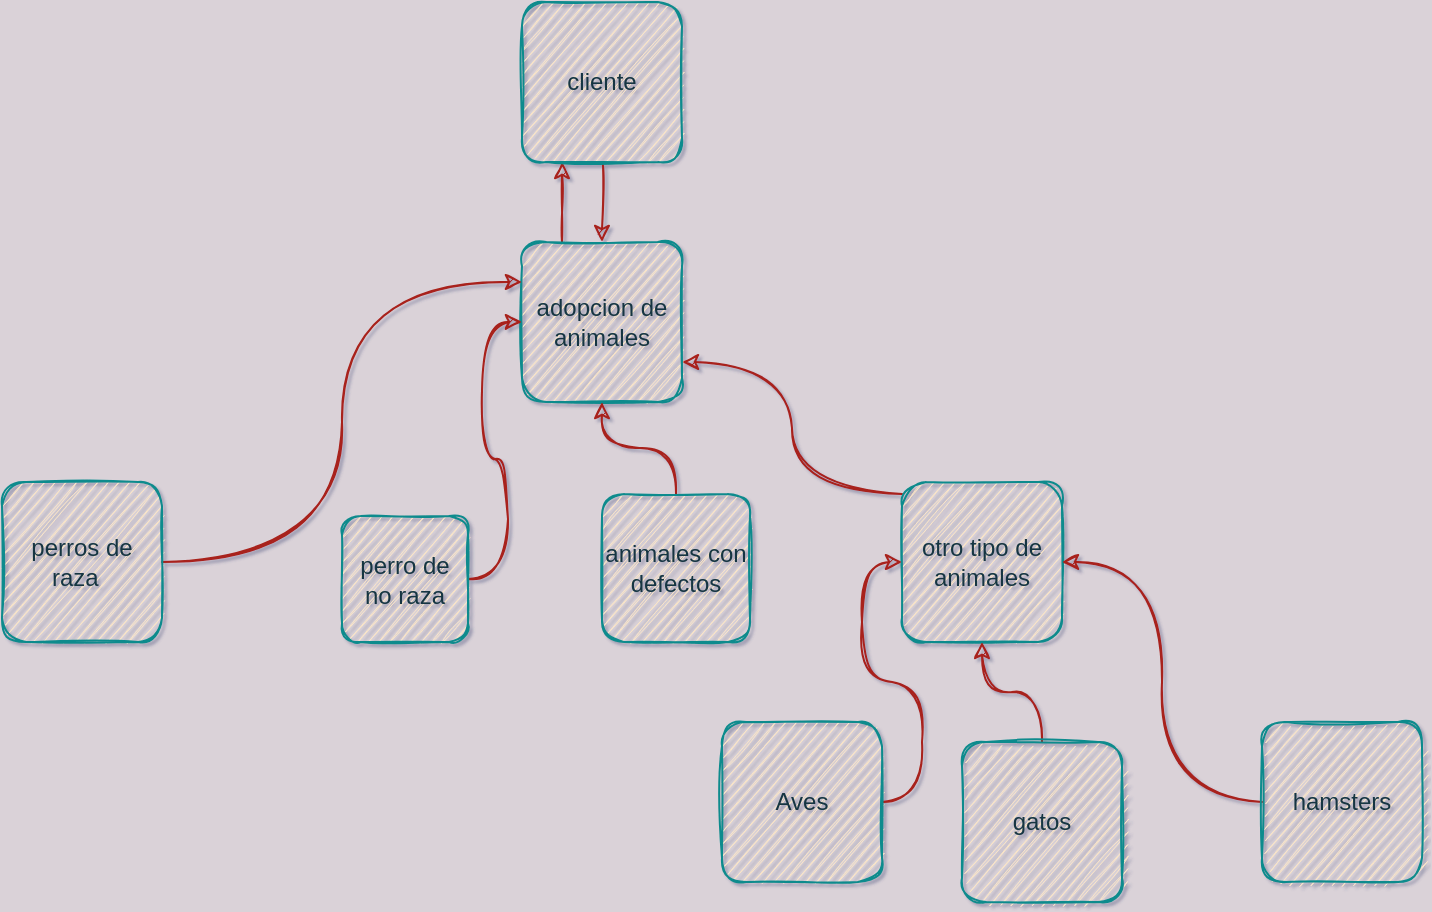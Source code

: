 <mxfile version="14.9.2" type="github">
  <diagram id="bG7YgL3DJKL2CItbvuBj" name="Page-1">
    <mxGraphModel dx="782" dy="450" grid="1" gridSize="11" guides="1" tooltips="1" connect="1" arrows="1" fold="1" page="1" pageScale="1" pageWidth="827" pageHeight="1169" background="#DAD2D8" math="0" shadow="1">
      <root>
        <mxCell id="0" />
        <mxCell id="1" parent="0" />
        <mxCell id="KV4xG0wxOlL6aqHjHEJp-19" value="" style="edgeStyle=orthogonalEdgeStyle;orthogonalLoop=1;jettySize=auto;html=1;strokeColor=#A8201A;fontColor=#143642;labelBackgroundColor=#DAD2D8;sketch=1;curved=1;" edge="1" parent="1" source="KV4xG0wxOlL6aqHjHEJp-1" target="KV4xG0wxOlL6aqHjHEJp-2">
          <mxGeometry relative="1" as="geometry">
            <Array as="points">
              <mxPoint x="330" y="143" />
              <mxPoint x="330" y="143" />
            </Array>
          </mxGeometry>
        </mxCell>
        <mxCell id="KV4xG0wxOlL6aqHjHEJp-1" value="adopcion de animales" style="whiteSpace=wrap;html=1;aspect=fixed;fillColor=#FAE5C7;strokeColor=#0F8B8D;fontColor=#143642;sketch=1;rounded=1;" vertex="1" parent="1">
          <mxGeometry x="310" y="160" width="80" height="80" as="geometry" />
        </mxCell>
        <mxCell id="KV4xG0wxOlL6aqHjHEJp-27" value="" style="edgeStyle=orthogonalEdgeStyle;curved=1;rounded=1;sketch=1;orthogonalLoop=1;jettySize=auto;html=1;fontColor=#143642;strokeColor=#A8201A;fillColor=#FAE5C7;" edge="1" parent="1" source="KV4xG0wxOlL6aqHjHEJp-2" target="KV4xG0wxOlL6aqHjHEJp-1">
          <mxGeometry relative="1" as="geometry" />
        </mxCell>
        <mxCell id="KV4xG0wxOlL6aqHjHEJp-2" value="cliente" style="whiteSpace=wrap;html=1;aspect=fixed;fillColor=#FAE5C7;strokeColor=#0F8B8D;fontColor=#143642;sketch=1;rounded=1;" vertex="1" parent="1">
          <mxGeometry x="310" y="40" width="80" height="80" as="geometry" />
        </mxCell>
        <mxCell id="KV4xG0wxOlL6aqHjHEJp-26" style="edgeStyle=orthogonalEdgeStyle;curved=1;rounded=1;sketch=1;orthogonalLoop=1;jettySize=auto;html=1;entryX=0;entryY=0.25;entryDx=0;entryDy=0;fontColor=#143642;strokeColor=#A8201A;fillColor=#FAE5C7;" edge="1" parent="1" source="KV4xG0wxOlL6aqHjHEJp-3" target="KV4xG0wxOlL6aqHjHEJp-1">
          <mxGeometry relative="1" as="geometry" />
        </mxCell>
        <mxCell id="KV4xG0wxOlL6aqHjHEJp-3" value="perros de raza&lt;span style=&quot;white-space: pre&quot;&gt;	&lt;/span&gt;&lt;span style=&quot;white-space: pre&quot;&gt;	&lt;/span&gt;" style="whiteSpace=wrap;html=1;aspect=fixed;fillColor=#FAE5C7;strokeColor=#0F8B8D;fontColor=#143642;sketch=1;rounded=1;" vertex="1" parent="1">
          <mxGeometry x="50" y="280" width="80" height="80" as="geometry" />
        </mxCell>
        <mxCell id="KV4xG0wxOlL6aqHjHEJp-25" style="edgeStyle=orthogonalEdgeStyle;curved=1;rounded=1;sketch=1;orthogonalLoop=1;jettySize=auto;html=1;entryX=0;entryY=0.5;entryDx=0;entryDy=0;fontColor=#143642;strokeColor=#A8201A;fillColor=#FAE5C7;" edge="1" parent="1" source="KV4xG0wxOlL6aqHjHEJp-4" target="KV4xG0wxOlL6aqHjHEJp-1">
          <mxGeometry relative="1" as="geometry" />
        </mxCell>
        <mxCell id="KV4xG0wxOlL6aqHjHEJp-4" value="perro de no raza&lt;br&gt;" style="whiteSpace=wrap;html=1;aspect=fixed;fillColor=#FAE5C7;strokeColor=#0F8B8D;fontColor=#143642;sketch=1;rounded=1;" vertex="1" parent="1">
          <mxGeometry x="220" y="297" width="63" height="63" as="geometry" />
        </mxCell>
        <mxCell id="KV4xG0wxOlL6aqHjHEJp-24" value="" style="edgeStyle=orthogonalEdgeStyle;curved=1;rounded=1;sketch=1;orthogonalLoop=1;jettySize=auto;html=1;fontColor=#143642;strokeColor=#A8201A;fillColor=#FAE5C7;" edge="1" parent="1" source="KV4xG0wxOlL6aqHjHEJp-5" target="KV4xG0wxOlL6aqHjHEJp-1">
          <mxGeometry relative="1" as="geometry" />
        </mxCell>
        <mxCell id="KV4xG0wxOlL6aqHjHEJp-5" value="animales con defectos" style="whiteSpace=wrap;html=1;aspect=fixed;fillColor=#FAE5C7;strokeColor=#0F8B8D;fontColor=#143642;sketch=1;rounded=1;" vertex="1" parent="1">
          <mxGeometry x="350" y="286" width="74" height="74" as="geometry" />
        </mxCell>
        <mxCell id="KV4xG0wxOlL6aqHjHEJp-23" style="edgeStyle=orthogonalEdgeStyle;curved=1;rounded=1;sketch=1;orthogonalLoop=1;jettySize=auto;html=1;entryX=1;entryY=0.75;entryDx=0;entryDy=0;fontColor=#143642;strokeColor=#A8201A;fillColor=#FAE5C7;" edge="1" parent="1" source="KV4xG0wxOlL6aqHjHEJp-6" target="KV4xG0wxOlL6aqHjHEJp-1">
          <mxGeometry relative="1" as="geometry">
            <Array as="points">
              <mxPoint x="445" y="286" />
              <mxPoint x="445" y="220" />
            </Array>
          </mxGeometry>
        </mxCell>
        <mxCell id="KV4xG0wxOlL6aqHjHEJp-6" value="otro tipo de animales" style="whiteSpace=wrap;html=1;aspect=fixed;fillColor=#FAE5C7;strokeColor=#0F8B8D;fontColor=#143642;sketch=1;rounded=1;" vertex="1" parent="1">
          <mxGeometry x="500" y="280" width="80" height="80" as="geometry" />
        </mxCell>
        <mxCell id="KV4xG0wxOlL6aqHjHEJp-22" style="edgeStyle=orthogonalEdgeStyle;orthogonalLoop=1;jettySize=auto;html=1;entryX=0;entryY=0.5;entryDx=0;entryDy=0;strokeColor=#A8201A;fontColor=#143642;labelBackgroundColor=#DAD2D8;sketch=1;curved=1;" edge="1" parent="1" source="KV4xG0wxOlL6aqHjHEJp-7" target="KV4xG0wxOlL6aqHjHEJp-6">
          <mxGeometry relative="1" as="geometry" />
        </mxCell>
        <mxCell id="KV4xG0wxOlL6aqHjHEJp-7" value="Aves" style="whiteSpace=wrap;html=1;aspect=fixed;fillColor=#FAE5C7;strokeColor=#0F8B8D;fontColor=#143642;sketch=1;rounded=1;" vertex="1" parent="1">
          <mxGeometry x="410" y="400" width="80" height="80" as="geometry" />
        </mxCell>
        <mxCell id="KV4xG0wxOlL6aqHjHEJp-20" value="" style="edgeStyle=orthogonalEdgeStyle;orthogonalLoop=1;jettySize=auto;html=1;strokeColor=#A8201A;fontColor=#143642;labelBackgroundColor=#DAD2D8;sketch=1;curved=1;" edge="1" parent="1" source="KV4xG0wxOlL6aqHjHEJp-8" target="KV4xG0wxOlL6aqHjHEJp-6">
          <mxGeometry relative="1" as="geometry" />
        </mxCell>
        <mxCell id="KV4xG0wxOlL6aqHjHEJp-8" value="gatos" style="whiteSpace=wrap;html=1;aspect=fixed;fillColor=#FAE5C7;strokeColor=#0F8B8D;fontColor=#143642;sketch=1;rounded=1;" vertex="1" parent="1">
          <mxGeometry x="530" y="410" width="80" height="80" as="geometry" />
        </mxCell>
        <mxCell id="KV4xG0wxOlL6aqHjHEJp-21" style="edgeStyle=orthogonalEdgeStyle;orthogonalLoop=1;jettySize=auto;html=1;entryX=1;entryY=0.5;entryDx=0;entryDy=0;fillColor=#FAE5C7;strokeColor=#A8201A;fontColor=#143642;labelBackgroundColor=#DAD2D8;sketch=1;curved=1;" edge="1" parent="1" source="KV4xG0wxOlL6aqHjHEJp-9" target="KV4xG0wxOlL6aqHjHEJp-6">
          <mxGeometry relative="1" as="geometry" />
        </mxCell>
        <mxCell id="KV4xG0wxOlL6aqHjHEJp-9" value="hamsters" style="whiteSpace=wrap;html=1;aspect=fixed;fillColor=#FAE5C7;strokeColor=#0F8B8D;fontColor=#143642;sketch=1;rounded=1;" vertex="1" parent="1">
          <mxGeometry x="680" y="400" width="80" height="80" as="geometry" />
        </mxCell>
      </root>
    </mxGraphModel>
  </diagram>
</mxfile>
